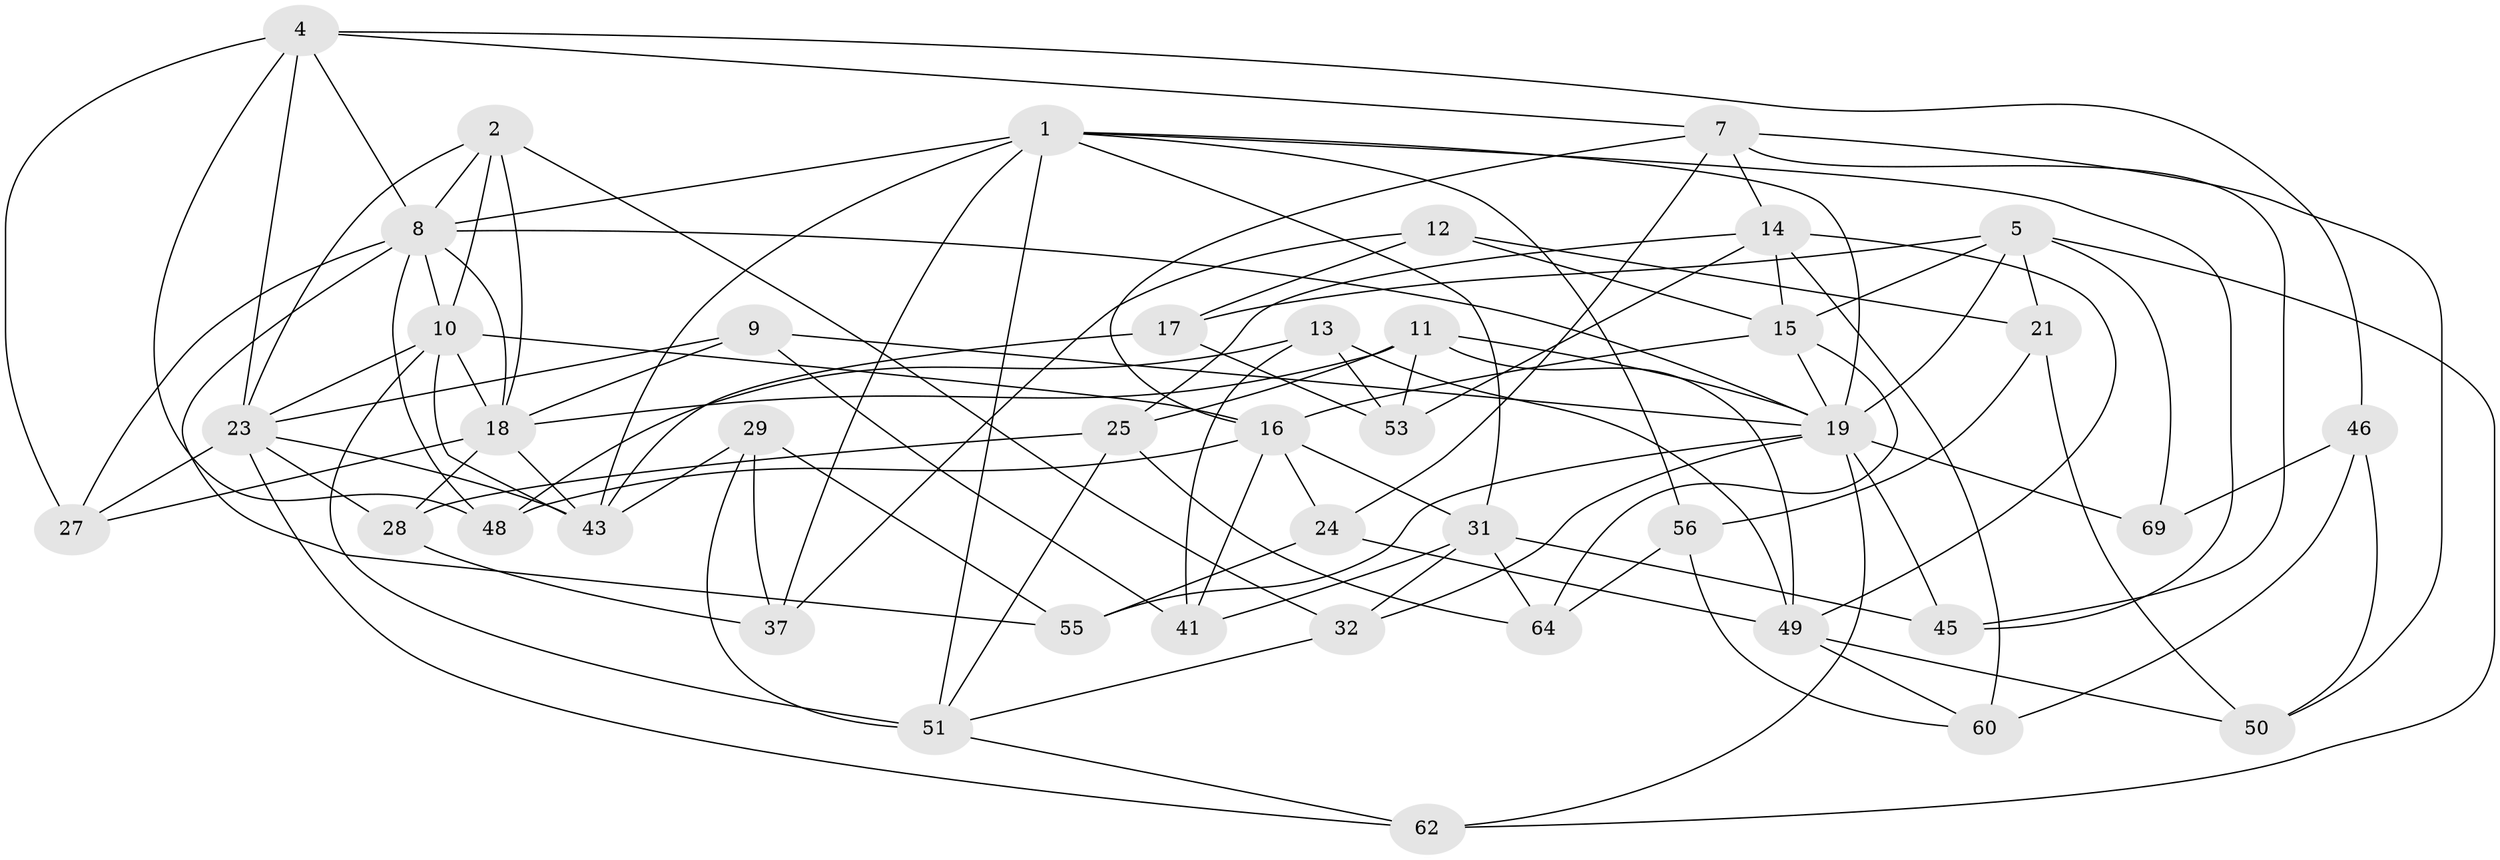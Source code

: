 // original degree distribution, {4: 1.0}
// Generated by graph-tools (version 1.1) at 2025/20/03/04/25 18:20:43]
// undirected, 42 vertices, 109 edges
graph export_dot {
graph [start="1"]
  node [color=gray90,style=filled];
  1 [super="+3"];
  2 [super="+66"];
  4 [super="+58"];
  5 [super="+22"];
  7 [super="+52"];
  8 [super="+30+36+68"];
  9;
  10 [super="+63+33"];
  11 [super="+71"];
  12;
  13;
  14 [super="+34"];
  15 [super="+42"];
  16 [super="+26"];
  17;
  18 [super="+61+40"];
  19 [super="+20+35"];
  21;
  23 [super="+39+67"];
  24;
  25 [super="+70"];
  27;
  28;
  29;
  31 [super="+47"];
  32;
  37;
  41;
  43 [super="+57"];
  45;
  46;
  48;
  49 [super="+65"];
  50;
  51 [super="+59"];
  53;
  55;
  56;
  60;
  62;
  64;
  69;
  1 -- 56;
  1 -- 37;
  1 -- 8;
  1 -- 51;
  1 -- 45;
  1 -- 31;
  1 -- 43;
  1 -- 19;
  2 -- 32;
  2 -- 8 [weight=2];
  2 -- 10;
  2 -- 18;
  2 -- 23;
  4 -- 7;
  4 -- 27;
  4 -- 48;
  4 -- 8;
  4 -- 46;
  4 -- 23;
  5 -- 21;
  5 -- 17;
  5 -- 69;
  5 -- 62;
  5 -- 19;
  5 -- 15;
  7 -- 16;
  7 -- 50;
  7 -- 24;
  7 -- 45;
  7 -- 14;
  8 -- 48;
  8 -- 27;
  8 -- 55;
  8 -- 18;
  8 -- 10;
  8 -- 19;
  9 -- 41;
  9 -- 23;
  9 -- 18;
  9 -- 19;
  10 -- 51;
  10 -- 16 [weight=2];
  10 -- 18;
  10 -- 43;
  10 -- 23;
  11 -- 25 [weight=2];
  11 -- 49;
  11 -- 53;
  11 -- 18;
  11 -- 19;
  12 -- 21;
  12 -- 17;
  12 -- 37;
  12 -- 15;
  13 -- 48;
  13 -- 41;
  13 -- 53;
  13 -- 49;
  14 -- 25;
  14 -- 15;
  14 -- 60;
  14 -- 53;
  14 -- 49;
  15 -- 19;
  15 -- 64;
  15 -- 16;
  16 -- 31;
  16 -- 48;
  16 -- 24;
  16 -- 41;
  17 -- 43;
  17 -- 53;
  18 -- 27;
  18 -- 43;
  18 -- 28;
  19 -- 69 [weight=2];
  19 -- 32;
  19 -- 45;
  19 -- 62;
  19 -- 55;
  21 -- 56;
  21 -- 50;
  23 -- 28;
  23 -- 27;
  23 -- 62;
  23 -- 43;
  24 -- 55;
  24 -- 49;
  25 -- 64;
  25 -- 51;
  25 -- 28;
  28 -- 37;
  29 -- 37;
  29 -- 55;
  29 -- 51;
  29 -- 43;
  31 -- 41;
  31 -- 45;
  31 -- 32;
  31 -- 64;
  32 -- 51;
  46 -- 60;
  46 -- 69;
  46 -- 50;
  49 -- 60;
  49 -- 50;
  51 -- 62;
  56 -- 64;
  56 -- 60;
}
